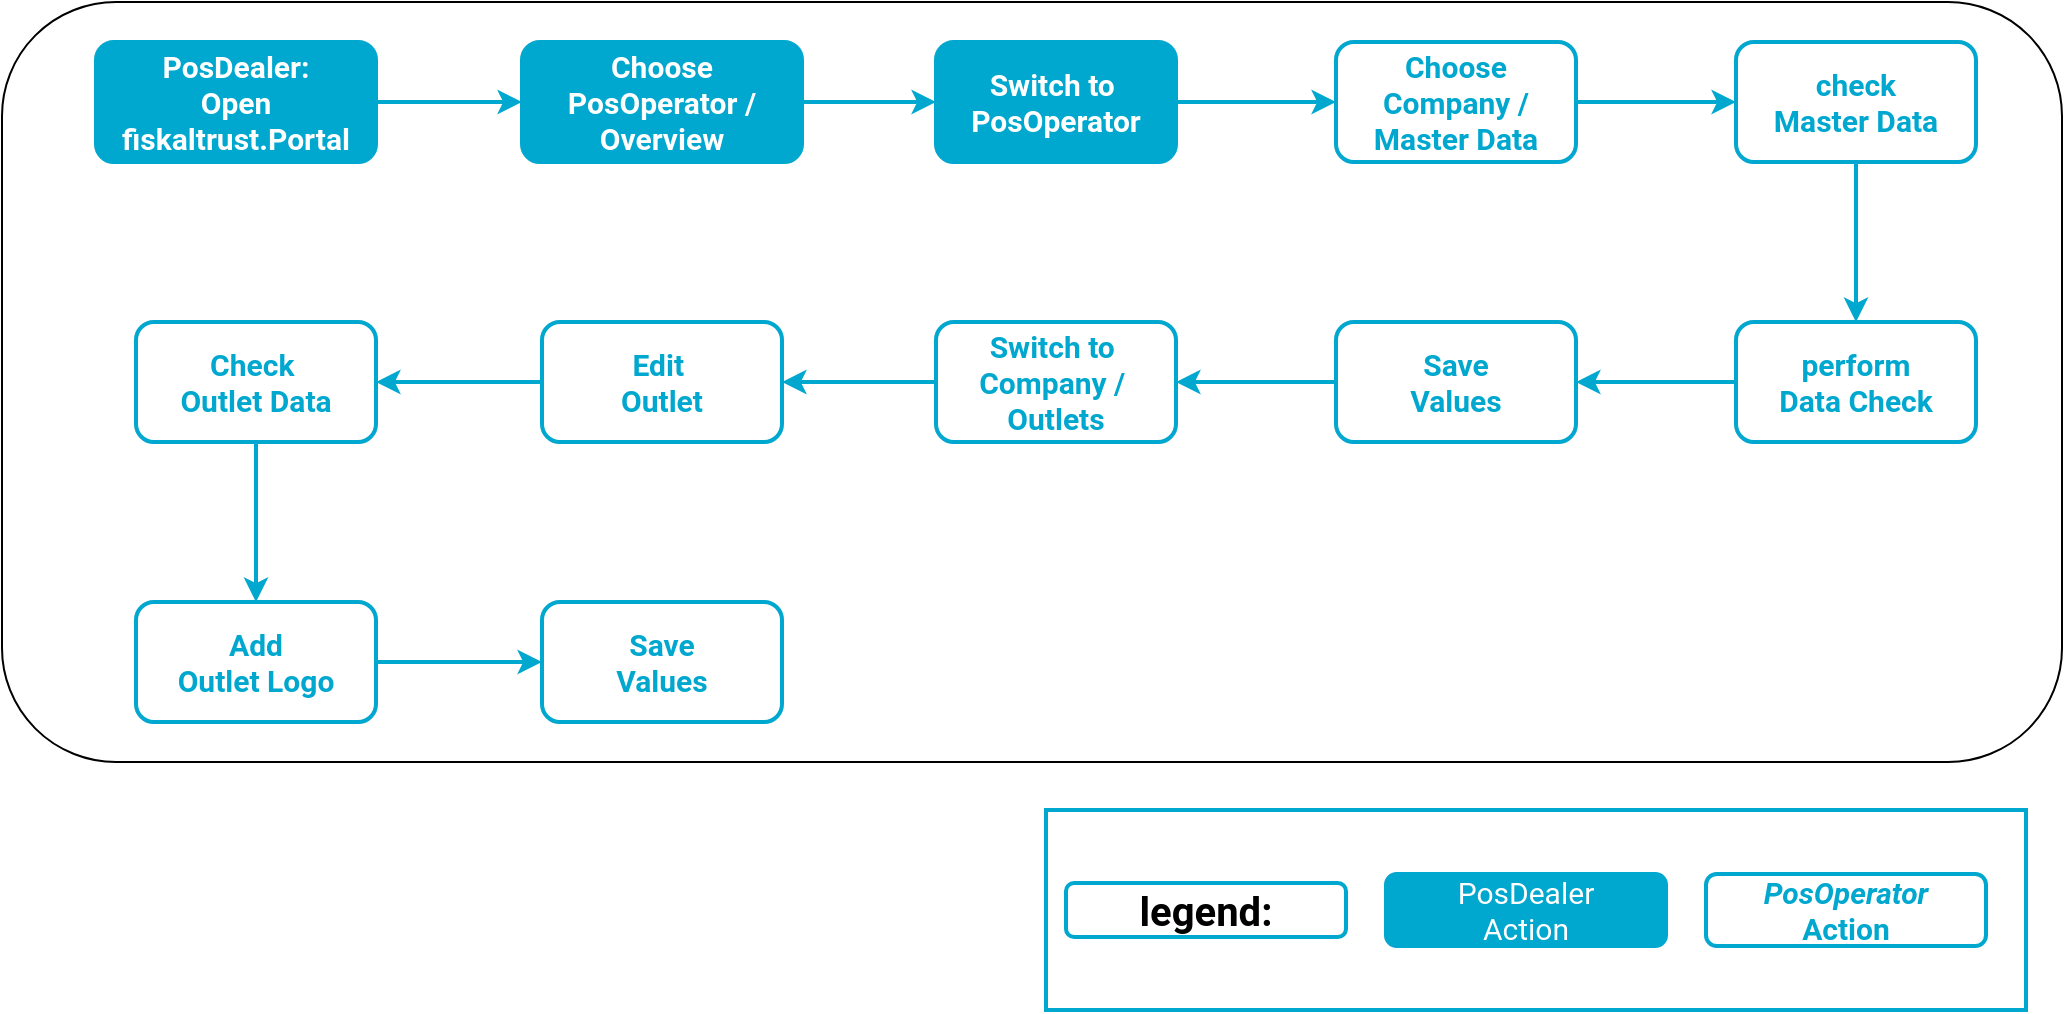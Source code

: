 <mxfile version="18.0.6" type="device"><diagram id="C5RBs43oDa-KdzZeNtuy" name="Page-1"><mxGraphModel dx="3760" dy="905" grid="1" gridSize="10" guides="1" tooltips="1" connect="1" arrows="1" fold="1" page="1" pageScale="1" pageWidth="1169" pageHeight="827" math="0" shadow="0"><root><mxCell id="WIyWlLk6GJQsqaUBKTNV-0"/><mxCell id="WIyWlLk6GJQsqaUBKTNV-1" parent="WIyWlLk6GJQsqaUBKTNV-0"/><mxCell id="yIqALQzCIiuslW_RY3Ed-0" value="" style="rounded=1;whiteSpace=wrap;html=1;" parent="WIyWlLk6GJQsqaUBKTNV-1" vertex="1"><mxGeometry x="-2320" y="10" width="1030" height="380" as="geometry"/></mxCell><mxCell id="v3fSg9JuTYm69rFWSCnm-49" value="" style="edgeStyle=orthogonalEdgeStyle;rounded=0;orthogonalLoop=1;jettySize=auto;html=1;fontFamily=Roboto;fontSize=24;fontColor=#00A7CE;strokeColor=#00A7CE;fontStyle=1;strokeWidth=2;" parent="WIyWlLk6GJQsqaUBKTNV-1" source="v3fSg9JuTYm69rFWSCnm-47" target="v3fSg9JuTYm69rFWSCnm-48" edge="1"><mxGeometry relative="1" as="geometry"/></mxCell><mxCell id="v3fSg9JuTYm69rFWSCnm-47" value="PosDealer:&lt;br&gt;Open fiskaltrust.Portal&lt;span style=&quot;font-size: 15px;&quot;&gt;&lt;br&gt;&lt;/span&gt;" style="whiteSpace=wrap;html=1;rounded=1;fontColor=#FFFFFF;strokeColor=#00A7CE;fillColor=#00A7CE;fontFamily=Roboto;fontSize=15;fontStyle=1;strokeWidth=2;" parent="WIyWlLk6GJQsqaUBKTNV-1" vertex="1"><mxGeometry x="-2273" y="30" width="140" height="60" as="geometry"/></mxCell><mxCell id="IC1-acTf1zaT32SrduFJ-3" value="" style="edgeStyle=orthogonalEdgeStyle;shape=connector;rounded=0;orthogonalLoop=1;jettySize=auto;html=1;labelBackgroundColor=default;fontFamily=Roboto;fontSize=24;fontColor=#00A7CE;endArrow=classic;strokeColor=#00A7CE;strokeWidth=2;" parent="WIyWlLk6GJQsqaUBKTNV-1" source="v3fSg9JuTYm69rFWSCnm-48" target="IC1-acTf1zaT32SrduFJ-2" edge="1"><mxGeometry relative="1" as="geometry"/></mxCell><mxCell id="v3fSg9JuTYm69rFWSCnm-48" value="Choose&lt;br&gt;PosOperator / Overview" style="whiteSpace=wrap;html=1;rounded=1;fontFamily=Roboto;fontSize=15;fontColor=#FFFFFF;strokeColor=#00A7CE;fillColor=#00A7CE;fontStyle=1;strokeWidth=2;" parent="WIyWlLk6GJQsqaUBKTNV-1" vertex="1"><mxGeometry x="-2060" y="30" width="140" height="60" as="geometry"/></mxCell><mxCell id="IC1-acTf1zaT32SrduFJ-5" value="" style="edgeStyle=orthogonalEdgeStyle;shape=connector;rounded=0;orthogonalLoop=1;jettySize=auto;html=1;labelBackgroundColor=default;fontFamily=Roboto;fontSize=24;fontColor=#00A7CE;endArrow=classic;strokeColor=#00A7CE;strokeWidth=2;" parent="WIyWlLk6GJQsqaUBKTNV-1" source="IC1-acTf1zaT32SrduFJ-2" target="IC1-acTf1zaT32SrduFJ-4" edge="1"><mxGeometry relative="1" as="geometry"/></mxCell><mxCell id="IC1-acTf1zaT32SrduFJ-2" value="Switch to&amp;nbsp;&lt;br&gt;PosOperator" style="whiteSpace=wrap;html=1;fontSize=15;fontFamily=Roboto;fillColor=#00A7CE;strokeColor=#00A7CE;fontColor=#FFFFFF;rounded=1;fontStyle=1;strokeWidth=2;" parent="WIyWlLk6GJQsqaUBKTNV-1" vertex="1"><mxGeometry x="-1853" y="30" width="120" height="60" as="geometry"/></mxCell><mxCell id="IC1-acTf1zaT32SrduFJ-7" value="" style="edgeStyle=orthogonalEdgeStyle;shape=connector;rounded=0;orthogonalLoop=1;jettySize=auto;html=1;labelBackgroundColor=default;fontFamily=Roboto;fontSize=24;fontColor=#00A7CE;endArrow=classic;strokeColor=#00A7CE;strokeWidth=2;" parent="WIyWlLk6GJQsqaUBKTNV-1" source="IC1-acTf1zaT32SrduFJ-4" target="IC1-acTf1zaT32SrduFJ-6" edge="1"><mxGeometry relative="1" as="geometry"/></mxCell><mxCell id="IC1-acTf1zaT32SrduFJ-4" value="Choose&lt;br&gt;Company / Master Data" style="whiteSpace=wrap;html=1;fontSize=15;fontFamily=Roboto;fillColor=default;strokeColor=#00A7CE;fontColor=#00A7CE;rounded=1;fontStyle=1;strokeWidth=2;verticalAlign=middle;gradientColor=none;" parent="WIyWlLk6GJQsqaUBKTNV-1" vertex="1"><mxGeometry x="-1653" y="30" width="120" height="60" as="geometry"/></mxCell><mxCell id="N7AdXetFfq7v3TyLVuvD-1" value="" style="edgeStyle=orthogonalEdgeStyle;rounded=0;orthogonalLoop=1;jettySize=auto;html=1;fontSize=24;fontFamily=Roboto;strokeColor=#00A7CE;fontColor=#00A7CE;strokeWidth=2;" edge="1" parent="WIyWlLk6GJQsqaUBKTNV-1" source="IC1-acTf1zaT32SrduFJ-6" target="N7AdXetFfq7v3TyLVuvD-0"><mxGeometry relative="1" as="geometry"/></mxCell><mxCell id="IC1-acTf1zaT32SrduFJ-6" value="check&lt;br&gt;Master Data" style="whiteSpace=wrap;html=1;fontSize=15;fontFamily=Roboto;fillColor=default;strokeColor=#00A7CE;fontColor=#00A7CE;rounded=1;fontStyle=1;strokeWidth=2;" parent="WIyWlLk6GJQsqaUBKTNV-1" vertex="1"><mxGeometry x="-1453" y="30" width="120" height="60" as="geometry"/></mxCell><mxCell id="gSiXczsZ33mfEOrMRKt_-0" value="" style="group" parent="WIyWlLk6GJQsqaUBKTNV-1" vertex="1" connectable="0"><mxGeometry x="-1798" y="414" width="490" height="100" as="geometry"/></mxCell><mxCell id="puUZkzGOgNQU4tXlGvYH-14" value="" style="rounded=0;whiteSpace=wrap;html=1;fillColor=none;strokeWidth=2;strokeColor=#00A7CE;" parent="gSiXczsZ33mfEOrMRKt_-0" vertex="1"><mxGeometry width="490" height="100" as="geometry"/></mxCell><mxCell id="IYAoJOKdn83r9KTahc1d-2" value="&lt;span style=&quot;font-size: 15px&quot;&gt;PosDealer&lt;br&gt;Action&lt;/span&gt;" style="whiteSpace=wrap;html=1;rounded=1;fontFamily=Roboto;fontSize=15;fontColor=#FFFFFF;strokeColor=#00A7CE;fillColor=#00A7CE;strokeWidth=2;" parent="gSiXczsZ33mfEOrMRKt_-0" vertex="1"><mxGeometry x="170" y="31.984" width="140" height="36.036" as="geometry"/></mxCell><mxCell id="7WPWCjTyQTvX53i9UemI-17" value="&lt;i&gt;PosOperator&lt;br&gt;&lt;/i&gt;Action" style="whiteSpace=wrap;html=1;rounded=1;fontFamily=Roboto;fontStyle=1;fontSize=15;fontColor=#00A7CE;strokeColor=#00A7CE;strokeWidth=2;" parent="gSiXczsZ33mfEOrMRKt_-0" vertex="1"><mxGeometry x="330" y="31.984" width="140" height="36.036" as="geometry"/></mxCell><mxCell id="7WPWCjTyQTvX53i9UemI-45" value="&lt;font style=&quot;font-size: 20px&quot;&gt;legend:&lt;/font&gt;" style="whiteSpace=wrap;html=1;rounded=1;fontFamily=Roboto;fontStyle=1;fontSize=15;strokeWidth=2;strokeColor=#00A7CE;" parent="gSiXczsZ33mfEOrMRKt_-0" vertex="1"><mxGeometry x="10" y="36.489" width="140" height="27.027" as="geometry"/></mxCell><mxCell id="N7AdXetFfq7v3TyLVuvD-3" value="" style="edgeStyle=orthogonalEdgeStyle;shape=connector;rounded=0;orthogonalLoop=1;jettySize=auto;html=1;labelBackgroundColor=default;fontFamily=Roboto;fontSize=24;fontColor=#00A7CE;endArrow=classic;strokeColor=#00A7CE;strokeWidth=2;" edge="1" parent="WIyWlLk6GJQsqaUBKTNV-1" source="N7AdXetFfq7v3TyLVuvD-0" target="N7AdXetFfq7v3TyLVuvD-2"><mxGeometry relative="1" as="geometry"/></mxCell><mxCell id="N7AdXetFfq7v3TyLVuvD-0" value="perform&lt;br&gt;Data Check" style="whiteSpace=wrap;html=1;fontSize=15;fontFamily=Roboto;fillColor=default;strokeColor=#00A7CE;fontColor=#00A7CE;rounded=1;fontStyle=1;strokeWidth=2;" vertex="1" parent="WIyWlLk6GJQsqaUBKTNV-1"><mxGeometry x="-1453" y="170" width="120" height="60" as="geometry"/></mxCell><mxCell id="N7AdXetFfq7v3TyLVuvD-5" value="" style="edgeStyle=orthogonalEdgeStyle;shape=connector;rounded=0;orthogonalLoop=1;jettySize=auto;html=1;labelBackgroundColor=default;fontFamily=Roboto;fontSize=24;fontColor=#00A7CE;endArrow=classic;strokeColor=#00A7CE;strokeWidth=2;" edge="1" parent="WIyWlLk6GJQsqaUBKTNV-1" source="N7AdXetFfq7v3TyLVuvD-2" target="N7AdXetFfq7v3TyLVuvD-4"><mxGeometry relative="1" as="geometry"/></mxCell><mxCell id="N7AdXetFfq7v3TyLVuvD-2" value="Save &lt;br&gt;Values" style="whiteSpace=wrap;html=1;fontSize=15;fontFamily=Roboto;fillColor=default;strokeColor=#00A7CE;fontColor=#00A7CE;rounded=1;fontStyle=1;strokeWidth=2;" vertex="1" parent="WIyWlLk6GJQsqaUBKTNV-1"><mxGeometry x="-1653" y="170" width="120" height="60" as="geometry"/></mxCell><mxCell id="N7AdXetFfq7v3TyLVuvD-7" value="" style="edgeStyle=orthogonalEdgeStyle;shape=connector;rounded=0;orthogonalLoop=1;jettySize=auto;html=1;labelBackgroundColor=default;fontFamily=Roboto;fontSize=24;fontColor=#00A7CE;endArrow=classic;strokeColor=#00A7CE;strokeWidth=2;" edge="1" parent="WIyWlLk6GJQsqaUBKTNV-1" source="N7AdXetFfq7v3TyLVuvD-4" target="N7AdXetFfq7v3TyLVuvD-6"><mxGeometry relative="1" as="geometry"/></mxCell><mxCell id="N7AdXetFfq7v3TyLVuvD-4" value="&lt;span style=&quot;&quot;&gt;Switch to&amp;nbsp;&lt;/span&gt;&lt;br style=&quot;&quot;&gt;&lt;span style=&quot;&quot;&gt;Company /&amp;nbsp;&lt;br&gt;Outlets&lt;br&gt;&lt;/span&gt;" style="whiteSpace=wrap;html=1;fontSize=15;fontFamily=Roboto;fillColor=default;strokeColor=#00A7CE;fontColor=#00A7CE;rounded=1;fontStyle=1;strokeWidth=2;" vertex="1" parent="WIyWlLk6GJQsqaUBKTNV-1"><mxGeometry x="-1853" y="170" width="120" height="60" as="geometry"/></mxCell><mxCell id="N7AdXetFfq7v3TyLVuvD-9" value="" style="edgeStyle=orthogonalEdgeStyle;shape=connector;rounded=0;orthogonalLoop=1;jettySize=auto;html=1;labelBackgroundColor=default;fontFamily=Roboto;fontSize=24;fontColor=#00A7CE;endArrow=classic;strokeColor=#00A7CE;strokeWidth=2;" edge="1" parent="WIyWlLk6GJQsqaUBKTNV-1" source="N7AdXetFfq7v3TyLVuvD-6" target="N7AdXetFfq7v3TyLVuvD-8"><mxGeometry relative="1" as="geometry"/></mxCell><mxCell id="N7AdXetFfq7v3TyLVuvD-6" value="Edit&amp;nbsp;&lt;br&gt;Outlet" style="whiteSpace=wrap;html=1;fontSize=15;fontFamily=Roboto;fillColor=default;strokeColor=#00A7CE;fontColor=#00A7CE;rounded=1;fontStyle=1;strokeWidth=2;" vertex="1" parent="WIyWlLk6GJQsqaUBKTNV-1"><mxGeometry x="-2050" y="170" width="120" height="60" as="geometry"/></mxCell><mxCell id="N7AdXetFfq7v3TyLVuvD-11" value="" style="edgeStyle=orthogonalEdgeStyle;shape=connector;rounded=0;orthogonalLoop=1;jettySize=auto;html=1;labelBackgroundColor=default;fontFamily=Roboto;fontSize=24;fontColor=#00A7CE;endArrow=classic;strokeColor=#00A7CE;strokeWidth=2;" edge="1" parent="WIyWlLk6GJQsqaUBKTNV-1" source="N7AdXetFfq7v3TyLVuvD-8" target="N7AdXetFfq7v3TyLVuvD-10"><mxGeometry relative="1" as="geometry"/></mxCell><mxCell id="N7AdXetFfq7v3TyLVuvD-8" value="Check&amp;nbsp;&lt;br&gt;Outlet Data" style="whiteSpace=wrap;html=1;fontSize=15;fontFamily=Roboto;fillColor=default;strokeColor=#00A7CE;fontColor=#00A7CE;rounded=1;fontStyle=1;strokeWidth=2;" vertex="1" parent="WIyWlLk6GJQsqaUBKTNV-1"><mxGeometry x="-2253" y="170" width="120" height="60" as="geometry"/></mxCell><mxCell id="N7AdXetFfq7v3TyLVuvD-13" value="" style="edgeStyle=orthogonalEdgeStyle;shape=connector;rounded=0;orthogonalLoop=1;jettySize=auto;html=1;labelBackgroundColor=default;fontFamily=Roboto;fontSize=24;fontColor=#00A7CE;endArrow=classic;strokeColor=#00A7CE;strokeWidth=2;" edge="1" parent="WIyWlLk6GJQsqaUBKTNV-1" source="N7AdXetFfq7v3TyLVuvD-10" target="N7AdXetFfq7v3TyLVuvD-12"><mxGeometry relative="1" as="geometry"/></mxCell><mxCell id="N7AdXetFfq7v3TyLVuvD-10" value="Add&lt;br&gt;Outlet Logo" style="whiteSpace=wrap;html=1;fontSize=15;fontFamily=Roboto;fillColor=default;strokeColor=#00A7CE;fontColor=#00A7CE;rounded=1;fontStyle=1;strokeWidth=2;" vertex="1" parent="WIyWlLk6GJQsqaUBKTNV-1"><mxGeometry x="-2253" y="310" width="120" height="60" as="geometry"/></mxCell><mxCell id="N7AdXetFfq7v3TyLVuvD-12" value="Save&lt;br&gt;Values" style="whiteSpace=wrap;html=1;fontSize=15;fontFamily=Roboto;fillColor=default;strokeColor=#00A7CE;fontColor=#00A7CE;rounded=1;fontStyle=1;strokeWidth=2;" vertex="1" parent="WIyWlLk6GJQsqaUBKTNV-1"><mxGeometry x="-2050" y="310" width="120" height="60" as="geometry"/></mxCell></root></mxGraphModel></diagram></mxfile>
